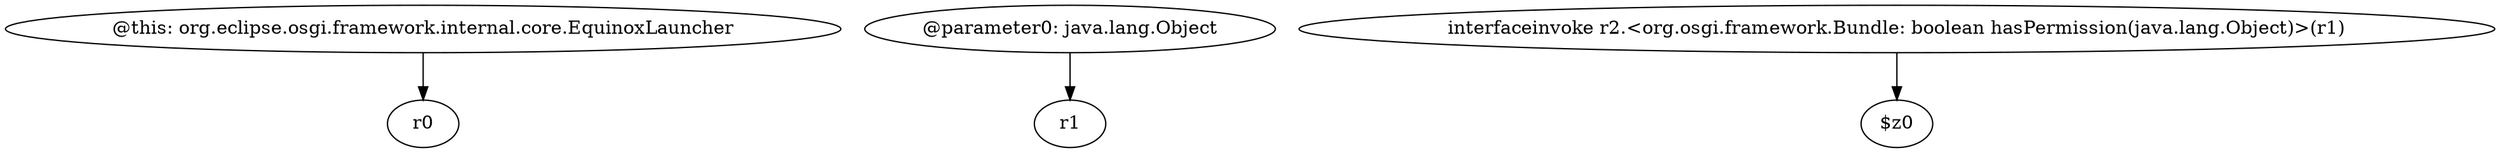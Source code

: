 digraph g {
0[label="@this: org.eclipse.osgi.framework.internal.core.EquinoxLauncher"]
1[label="r0"]
0->1[label=""]
2[label="@parameter0: java.lang.Object"]
3[label="r1"]
2->3[label=""]
4[label="interfaceinvoke r2.<org.osgi.framework.Bundle: boolean hasPermission(java.lang.Object)>(r1)"]
5[label="$z0"]
4->5[label=""]
}